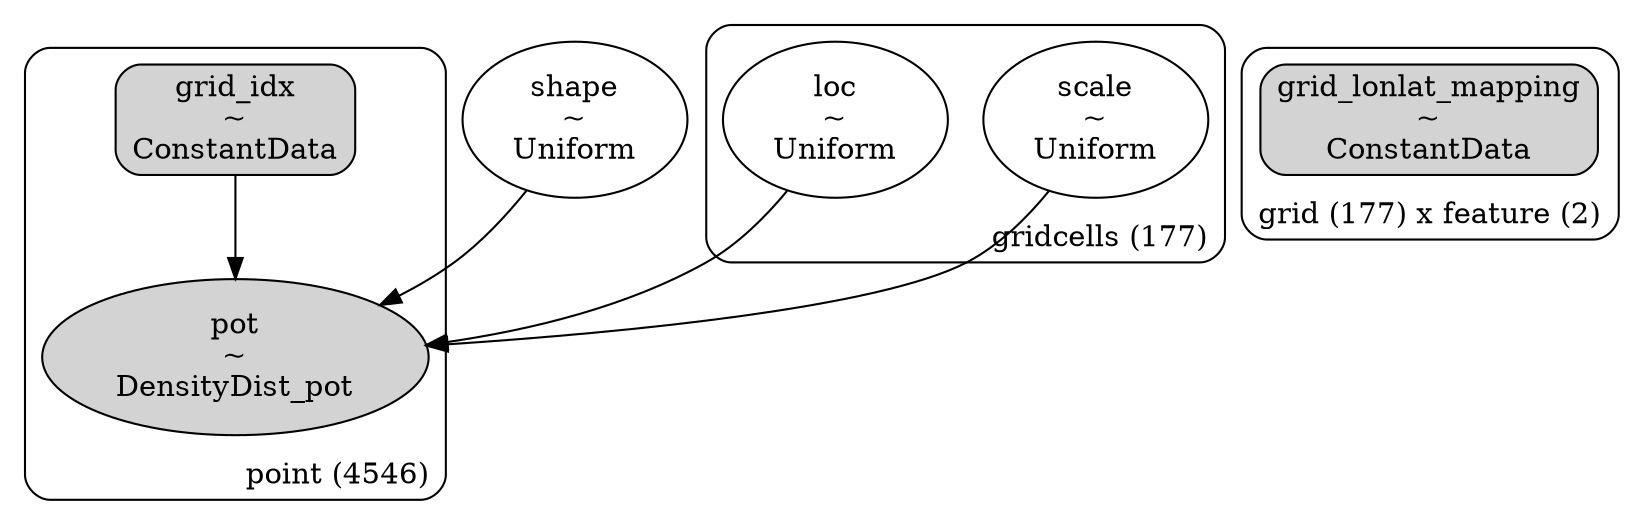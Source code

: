 digraph {
	subgraph "clusterpoint (4546)" {
		pot [label="pot
~
DensityDist_pot" shape=ellipse style=filled]
		grid_idx [label="grid_idx
~
ConstantData" shape=box style="rounded, filled"]
		label="point (4546)" labeljust=r labelloc=b style=rounded
	}
	subgraph "clustergrid (177) x feature (2)" {
		grid_lonlat_mapping [label="grid_lonlat_mapping
~
ConstantData" shape=box style="rounded, filled"]
		label="grid (177) x feature (2)" labeljust=r labelloc=b style=rounded
	}
	shape [label="shape
~
Uniform" shape=ellipse]
	subgraph "clustergridcells (177)" {
		scale [label="scale
~
Uniform" shape=ellipse]
		loc [label="loc
~
Uniform" shape=ellipse]
		label="gridcells (177)" labeljust=r labelloc=b style=rounded
	}
	scale -> pot
	loc -> pot
	shape -> pot
	grid_idx -> pot
}
